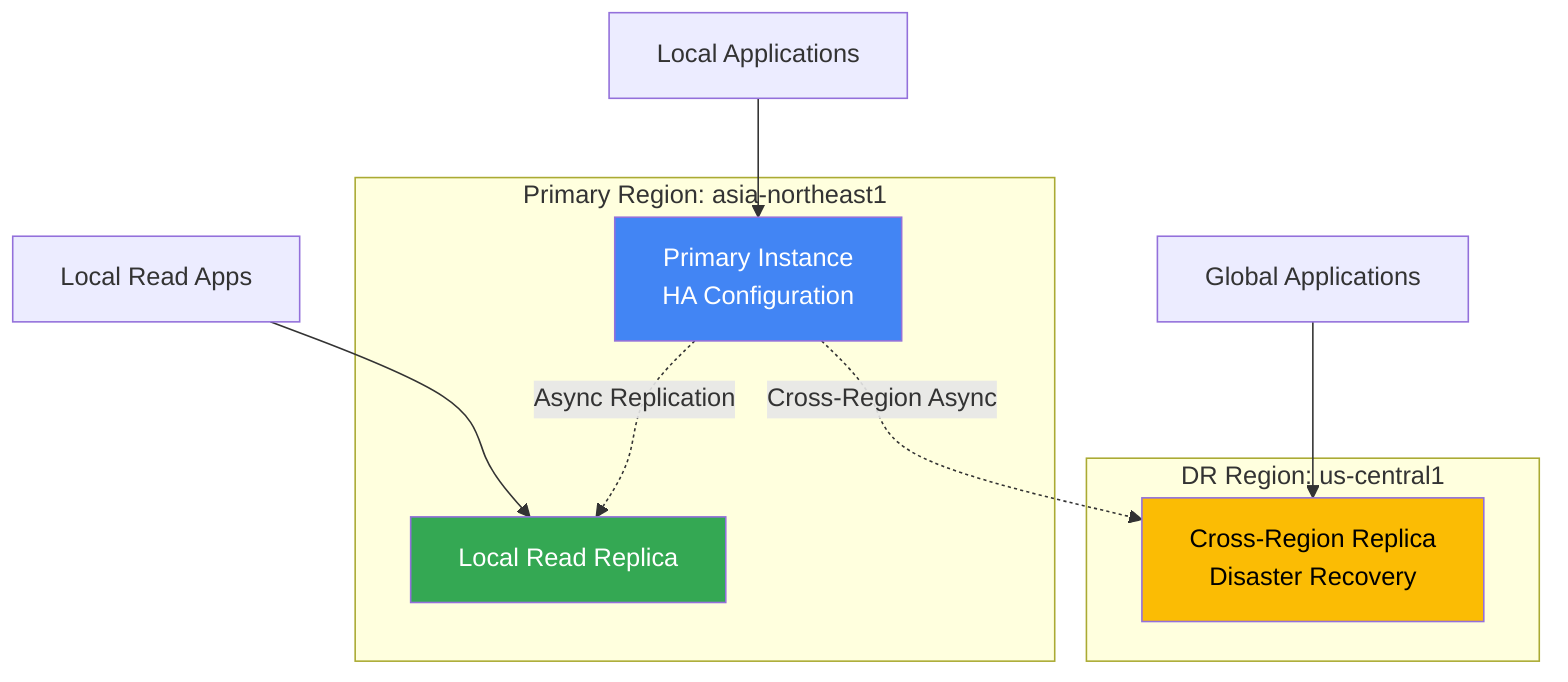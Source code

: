 graph TB
    subgraph "Primary Region: asia-northeast1"
        Primary[Primary Instance<br/>HA Configuration]
        LocalReplica[Local Read Replica]
    end
    
    subgraph "DR Region: us-central1"
        CrossRegionReplica[Cross-Region Replica<br/>Disaster Recovery]
    end
    
    LocalApp[Local Applications] --> Primary
    LocalRead[Local Read Apps] --> LocalReplica
    GlobalApp[Global Applications] --> CrossRegionReplica
    
    Primary -.->|Async Replication| LocalReplica
    Primary -.->|Cross-Region Async| CrossRegionReplica
    
    style Primary fill:#4285f4,color:#fff
    style LocalReplica fill:#34a853,color:#fff
    style CrossRegionReplica fill:#fbbc04,color:#000